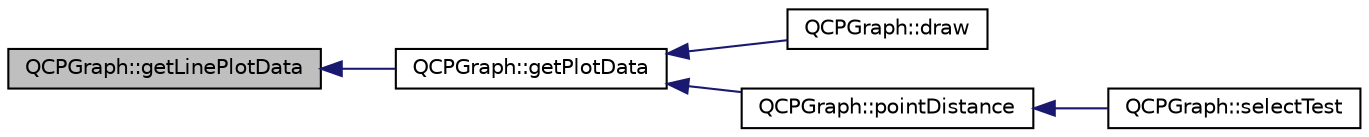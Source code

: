 digraph "QCPGraph::getLinePlotData"
{
  edge [fontname="Helvetica",fontsize="10",labelfontname="Helvetica",labelfontsize="10"];
  node [fontname="Helvetica",fontsize="10",shape=record];
  rankdir="LR";
  Node380 [label="QCPGraph::getLinePlotData",height=0.2,width=0.4,color="black", fillcolor="grey75", style="filled", fontcolor="black"];
  Node380 -> Node381 [dir="back",color="midnightblue",fontsize="10",style="solid",fontname="Helvetica"];
  Node381 [label="QCPGraph::getPlotData",height=0.2,width=0.4,color="black", fillcolor="white", style="filled",URL="$class_q_c_p_graph.html#a5ec495f97b8185ba9712430cb1558f52"];
  Node381 -> Node382 [dir="back",color="midnightblue",fontsize="10",style="solid",fontname="Helvetica"];
  Node382 [label="QCPGraph::draw",height=0.2,width=0.4,color="black", fillcolor="white", style="filled",URL="$class_q_c_p_graph.html#a659218cc62c2a7786213d9dd429c1c8d"];
  Node381 -> Node383 [dir="back",color="midnightblue",fontsize="10",style="solid",fontname="Helvetica"];
  Node383 [label="QCPGraph::pointDistance",height=0.2,width=0.4,color="black", fillcolor="white", style="filled",URL="$class_q_c_p_graph.html#a96146099a5e68f49c7326a765f768da2"];
  Node383 -> Node384 [dir="back",color="midnightblue",fontsize="10",style="solid",fontname="Helvetica"];
  Node384 [label="QCPGraph::selectTest",height=0.2,width=0.4,color="black", fillcolor="white", style="filled",URL="$class_q_c_p_graph.html#a36011c34aca4f7a477de25961e2f6c13"];
}
